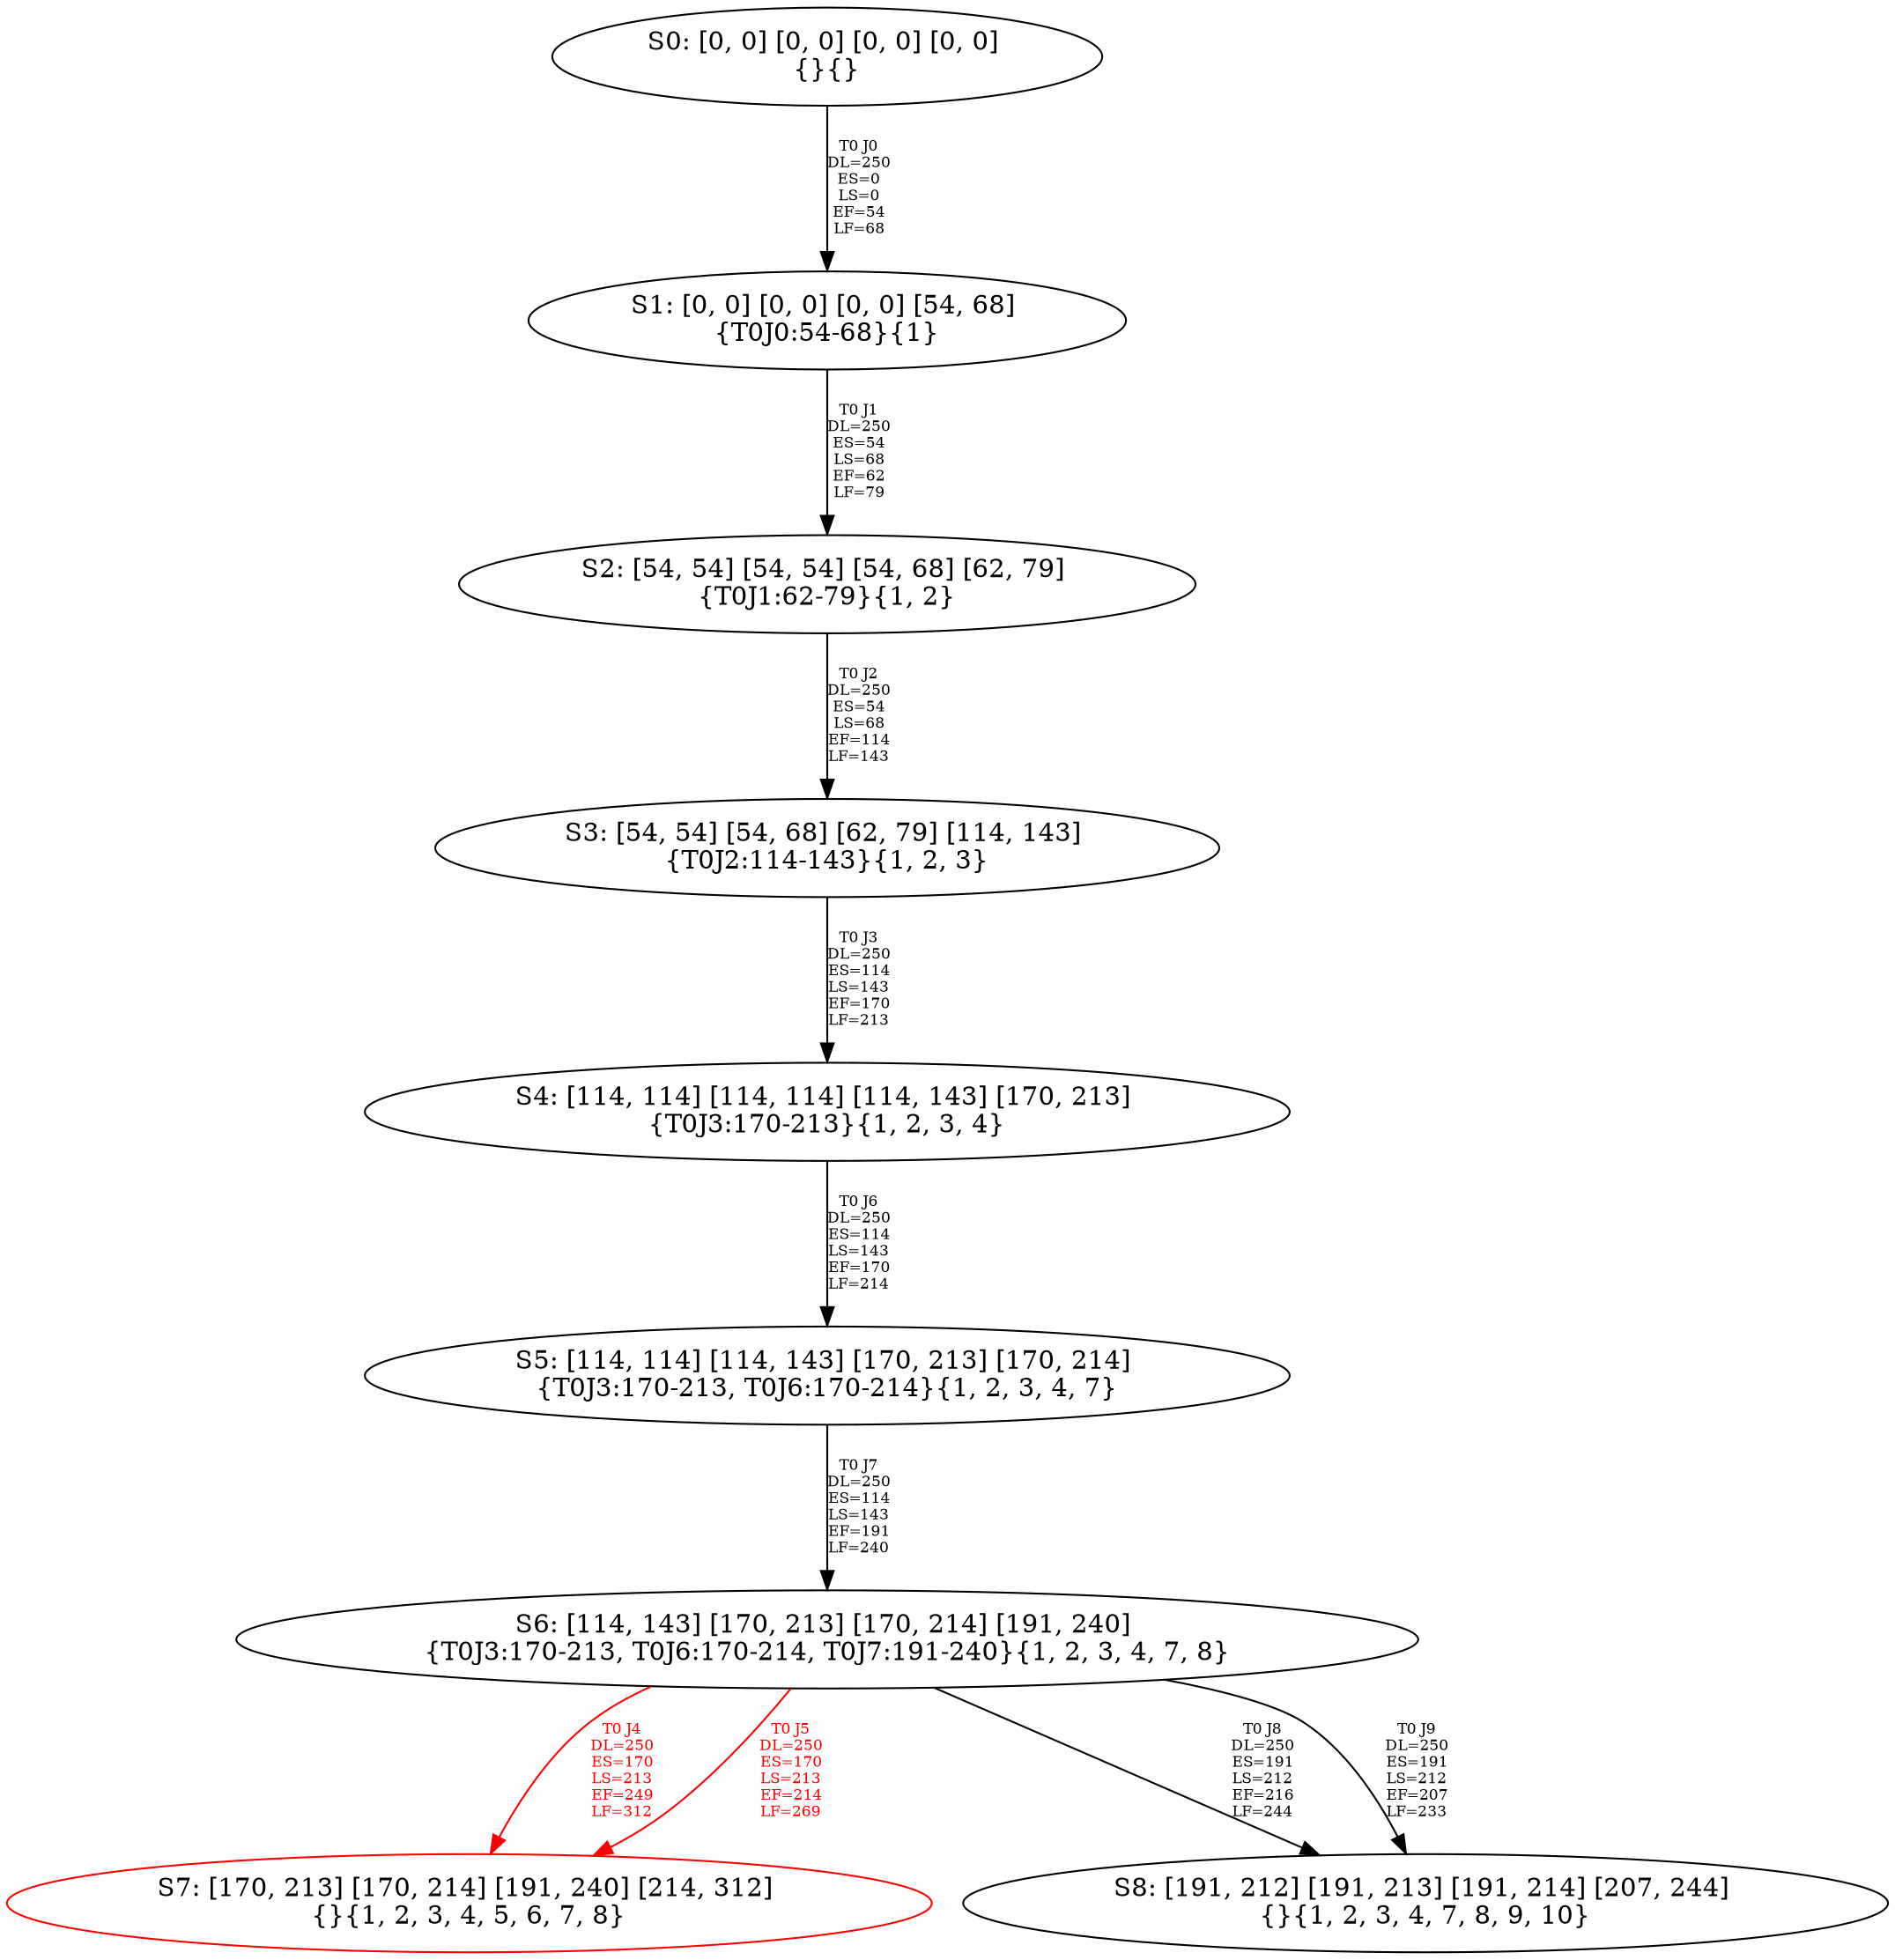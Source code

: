 digraph {
	S0[label="S0: [0, 0] [0, 0] [0, 0] [0, 0] \n{}{}"];
	S1[label="S1: [0, 0] [0, 0] [0, 0] [54, 68] \n{T0J0:54-68}{1}"];
	S2[label="S2: [54, 54] [54, 54] [54, 68] [62, 79] \n{T0J1:62-79}{1, 2}"];
	S3[label="S3: [54, 54] [54, 68] [62, 79] [114, 143] \n{T0J2:114-143}{1, 2, 3}"];
	S4[label="S4: [114, 114] [114, 114] [114, 143] [170, 213] \n{T0J3:170-213}{1, 2, 3, 4}"];
	S5[label="S5: [114, 114] [114, 143] [170, 213] [170, 214] \n{T0J3:170-213, T0J6:170-214}{1, 2, 3, 4, 7}"];
	S6[label="S6: [114, 143] [170, 213] [170, 214] [191, 240] \n{T0J3:170-213, T0J6:170-214, T0J7:191-240}{1, 2, 3, 4, 7, 8}"];
	S7[label="S7: [170, 213] [170, 214] [191, 240] [214, 312] \n{}{1, 2, 3, 4, 5, 6, 7, 8}"];
	S8[label="S8: [191, 212] [191, 213] [191, 214] [207, 244] \n{}{1, 2, 3, 4, 7, 8, 9, 10}"];
	S0 -> S1[label="T0 J0\nDL=250\nES=0\nLS=0\nEF=54\nLF=68",fontsize=8];
	S1 -> S2[label="T0 J1\nDL=250\nES=54\nLS=68\nEF=62\nLF=79",fontsize=8];
	S2 -> S3[label="T0 J2\nDL=250\nES=54\nLS=68\nEF=114\nLF=143",fontsize=8];
	S3 -> S4[label="T0 J3\nDL=250\nES=114\nLS=143\nEF=170\nLF=213",fontsize=8];
	S4 -> S5[label="T0 J6\nDL=250\nES=114\nLS=143\nEF=170\nLF=214",fontsize=8];
	S5 -> S6[label="T0 J7\nDL=250\nES=114\nLS=143\nEF=191\nLF=240",fontsize=8];
	S6 -> S7[label="T0 J4\nDL=250\nES=170\nLS=213\nEF=249\nLF=312",color=Red,fontcolor=Red,fontsize=8];
S7[color=Red];
	S6 -> S7[label="T0 J5\nDL=250\nES=170\nLS=213\nEF=214\nLF=269",color=Red,fontcolor=Red,fontsize=8];
S7[color=Red];
	S6 -> S8[label="T0 J8\nDL=250\nES=191\nLS=212\nEF=216\nLF=244",fontsize=8];
	S6 -> S8[label="T0 J9\nDL=250\nES=191\nLS=212\nEF=207\nLF=233",fontsize=8];
}
